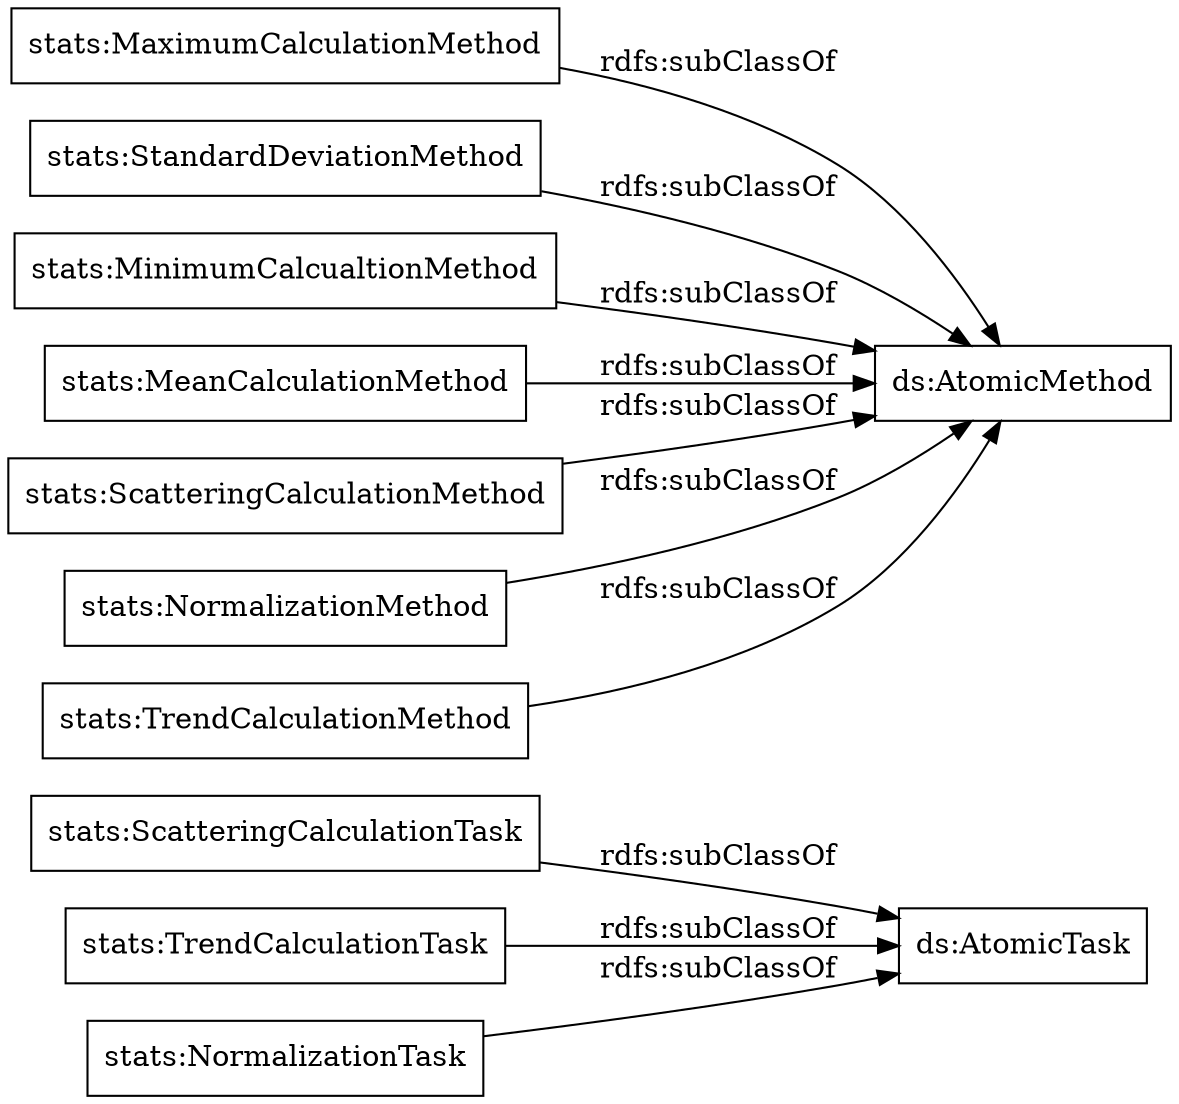digraph ar2dtool_diagram { 
rankdir=LR;
size="1000"
node [shape = rectangle, color="black"]; "stats:ScatteringCalculationTask" "stats:MaximumCalculationMethod" "stats:StandardDeviationMethod" "stats:MinimumCalcualtionMethod" "stats:MeanCalculationMethod" "stats:ScatteringCalculationMethod" "stats:TrendCalculationTask" "stats:NormalizationMethod" "stats:TrendCalculationMethod" "stats:NormalizationTask" ; /*classes style*/
	"stats:MinimumCalcualtionMethod" -> "ds:AtomicMethod" [ label = "rdfs:subClassOf" ];
	"stats:StandardDeviationMethod" -> "ds:AtomicMethod" [ label = "rdfs:subClassOf" ];
	"stats:ScatteringCalculationTask" -> "ds:AtomicTask" [ label = "rdfs:subClassOf" ];
	"stats:NormalizationTask" -> "ds:AtomicTask" [ label = "rdfs:subClassOf" ];
	"stats:ScatteringCalculationMethod" -> "ds:AtomicMethod" [ label = "rdfs:subClassOf" ];
	"stats:TrendCalculationTask" -> "ds:AtomicTask" [ label = "rdfs:subClassOf" ];
	"stats:NormalizationMethod" -> "ds:AtomicMethod" [ label = "rdfs:subClassOf" ];
	"stats:TrendCalculationMethod" -> "ds:AtomicMethod" [ label = "rdfs:subClassOf" ];
	"stats:MeanCalculationMethod" -> "ds:AtomicMethod" [ label = "rdfs:subClassOf" ];
	"stats:MaximumCalculationMethod" -> "ds:AtomicMethod" [ label = "rdfs:subClassOf" ];

}
